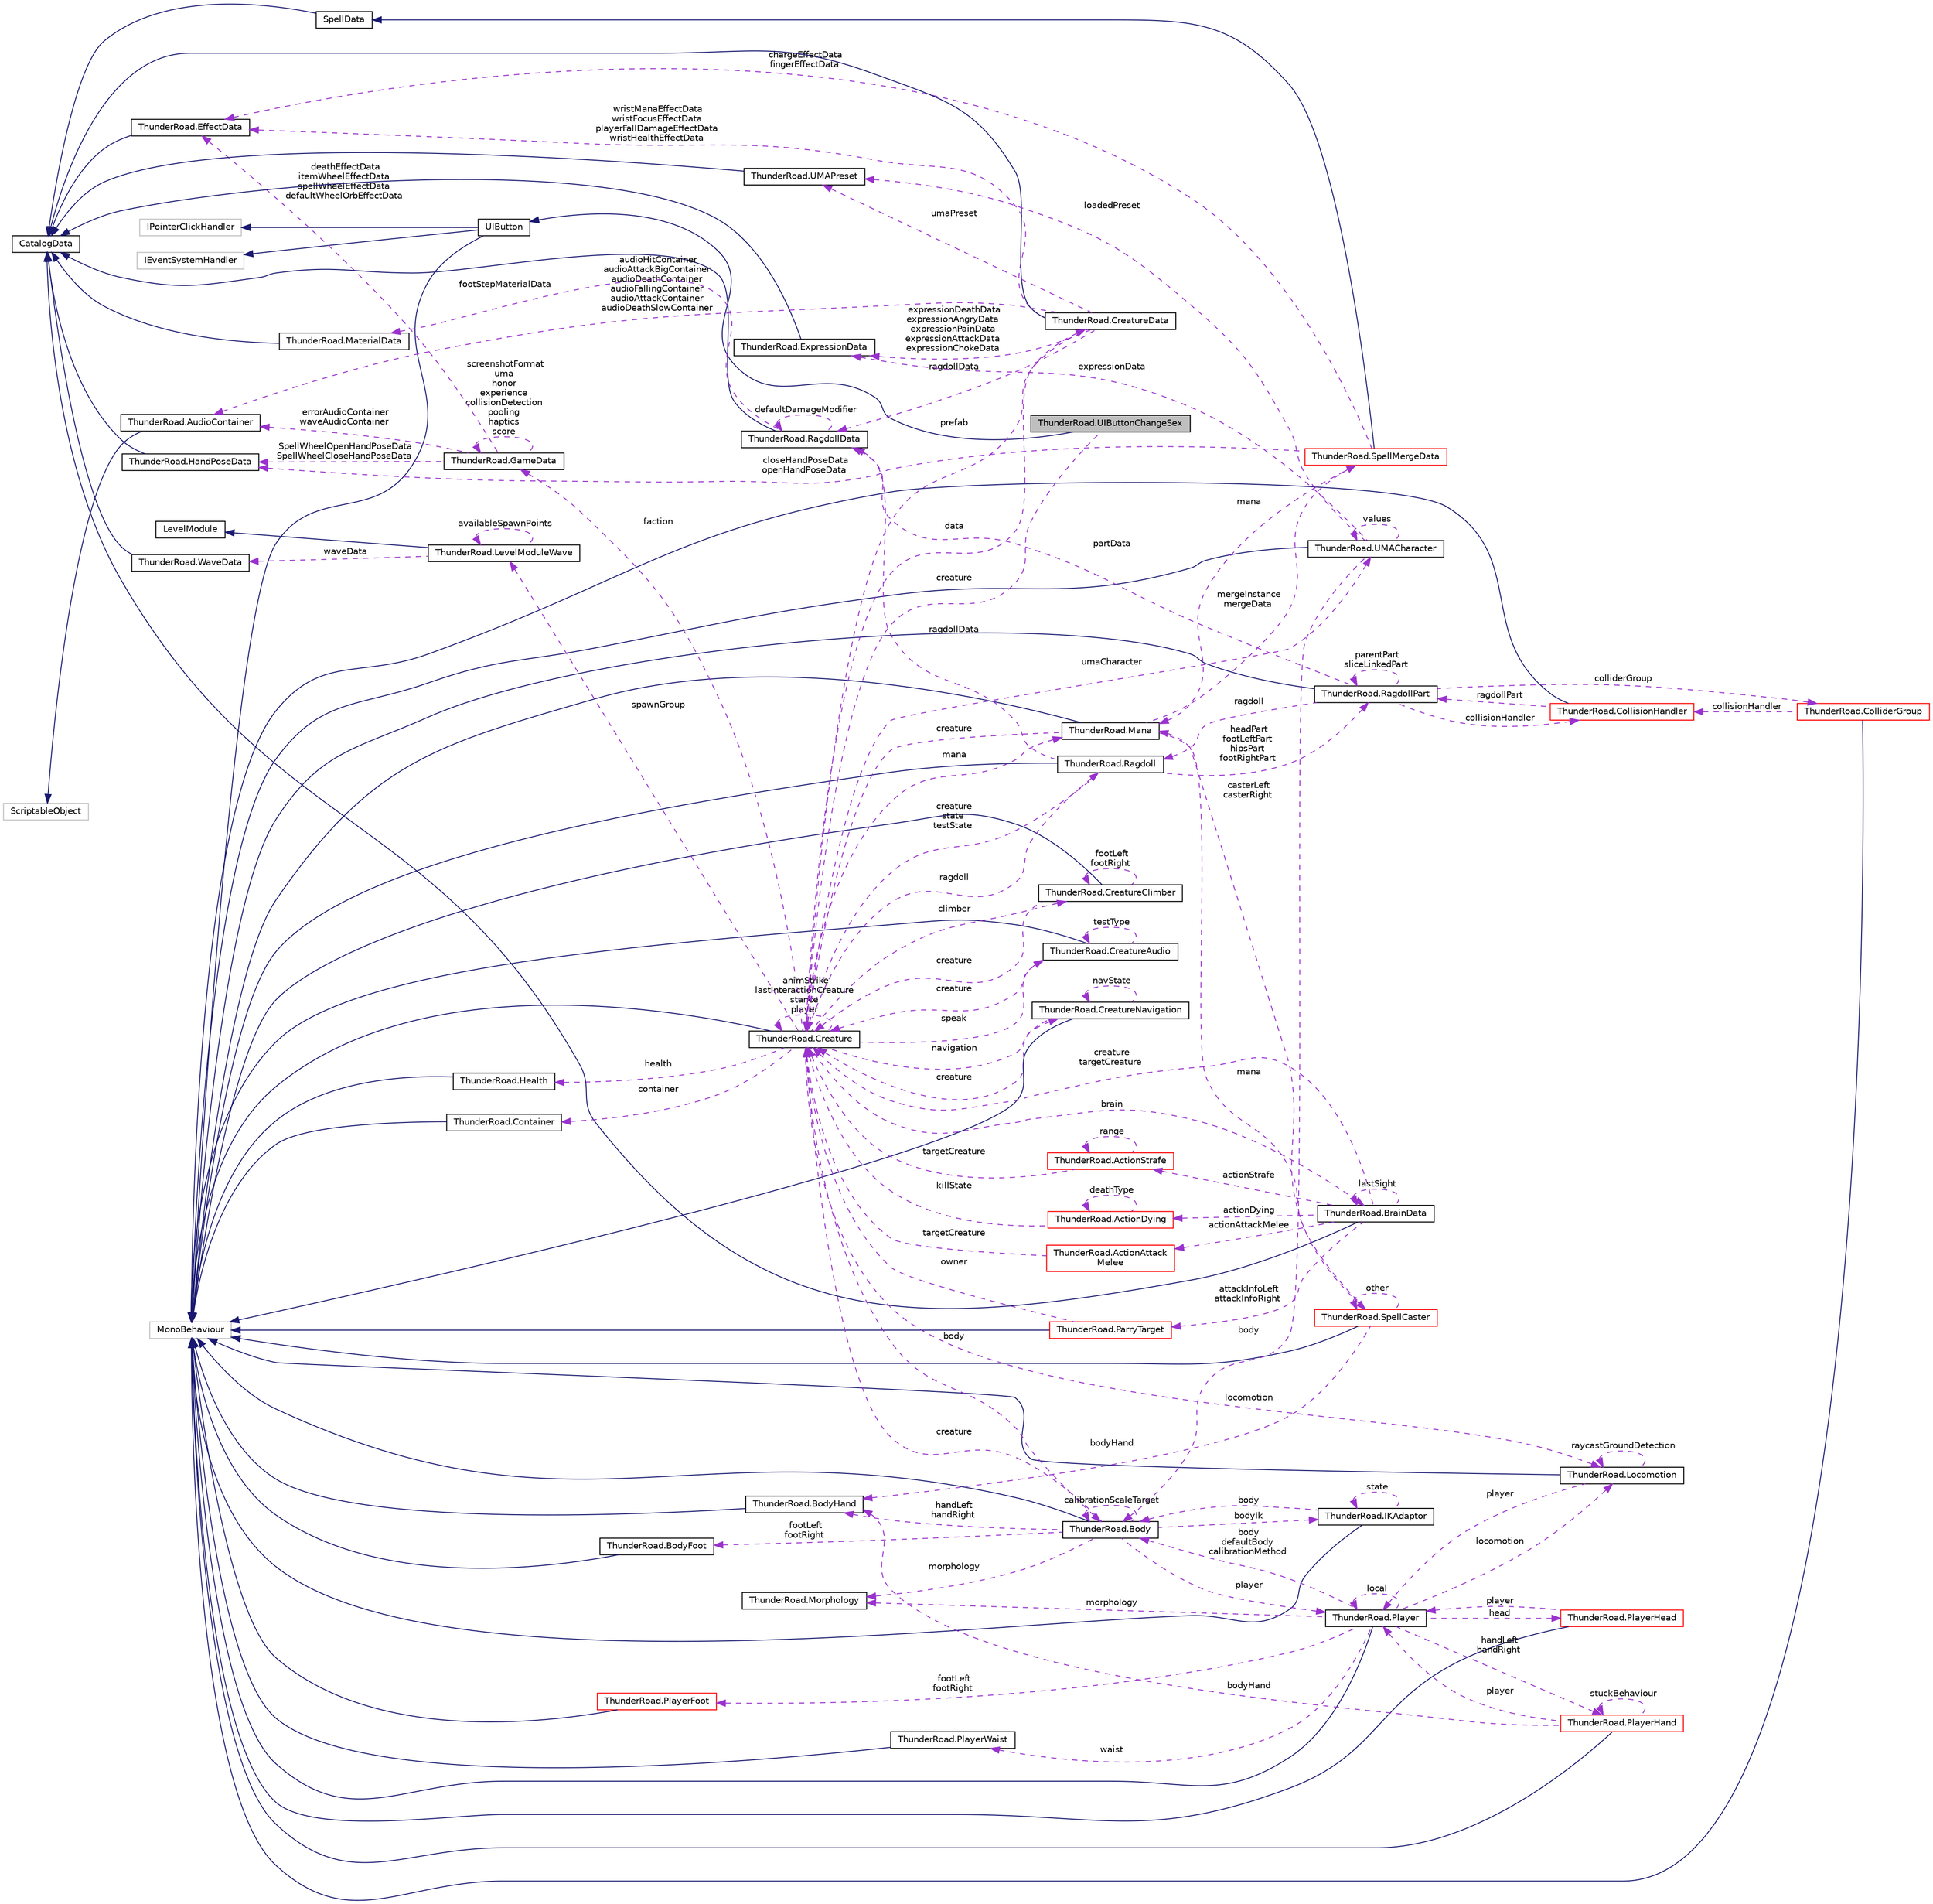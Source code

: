 digraph "ThunderRoad.UIButtonChangeSex"
{
 // LATEX_PDF_SIZE
  edge [fontname="Helvetica",fontsize="10",labelfontname="Helvetica",labelfontsize="10"];
  node [fontname="Helvetica",fontsize="10",shape=record];
  rankdir="LR";
  Node1 [label="ThunderRoad.UIButtonChangeSex",height=0.2,width=0.4,color="black", fillcolor="grey75", style="filled", fontcolor="black",tooltip="Class UIButtonChangeSex. Implements the ThunderRoad.UIButton"];
  Node2 -> Node1 [dir="back",color="midnightblue",fontsize="10",style="solid",fontname="Helvetica"];
  Node2 [label="UIButton",height=0.2,width=0.4,color="black", fillcolor="white", style="filled",URL="$class_thunder_road_1_1_u_i_button.html",tooltip="Class UIButton. Implements the UnityEngine.MonoBehaviour Implements the UnityEngine...."];
  Node3 -> Node2 [dir="back",color="midnightblue",fontsize="10",style="solid",fontname="Helvetica"];
  Node3 [label="MonoBehaviour",height=0.2,width=0.4,color="grey75", fillcolor="white", style="filled",tooltip=" "];
  Node4 -> Node2 [dir="back",color="midnightblue",fontsize="10",style="solid",fontname="Helvetica"];
  Node4 [label="IPointerClickHandler",height=0.2,width=0.4,color="grey75", fillcolor="white", style="filled",tooltip=" "];
  Node5 -> Node2 [dir="back",color="midnightblue",fontsize="10",style="solid",fontname="Helvetica"];
  Node5 [label="IEventSystemHandler",height=0.2,width=0.4,color="grey75", fillcolor="white", style="filled",tooltip=" "];
  Node6 -> Node1 [dir="back",color="darkorchid3",fontsize="10",style="dashed",label=" creature" ,fontname="Helvetica"];
  Node6 [label="ThunderRoad.Creature",height=0.2,width=0.4,color="black", fillcolor="white", style="filled",URL="$class_thunder_road_1_1_creature.html",tooltip="Class Creature. Implements the UnityEngine.MonoBehaviour"];
  Node3 -> Node6 [dir="back",color="midnightblue",fontsize="10",style="solid",fontname="Helvetica"];
  Node7 -> Node6 [dir="back",color="darkorchid3",fontsize="10",style="dashed",label=" climber" ,fontname="Helvetica"];
  Node7 [label="ThunderRoad.CreatureClimber",height=0.2,width=0.4,color="black", fillcolor="white", style="filled",URL="$class_thunder_road_1_1_creature_climber.html",tooltip="Class CreatureClimber. Implements the UnityEngine.MonoBehaviour"];
  Node3 -> Node7 [dir="back",color="midnightblue",fontsize="10",style="solid",fontname="Helvetica"];
  Node7 -> Node7 [dir="back",color="darkorchid3",fontsize="10",style="dashed",label=" footLeft\nfootRight" ,fontname="Helvetica"];
  Node6 -> Node7 [dir="back",color="darkorchid3",fontsize="10",style="dashed",label=" creature" ,fontname="Helvetica"];
  Node8 -> Node6 [dir="back",color="darkorchid3",fontsize="10",style="dashed",label=" health" ,fontname="Helvetica"];
  Node8 [label="ThunderRoad.Health",height=0.2,width=0.4,color="black", fillcolor="white", style="filled",URL="$class_thunder_road_1_1_health.html",tooltip="Class Health. Implements the UnityEngine.MonoBehaviour"];
  Node3 -> Node8 [dir="back",color="midnightblue",fontsize="10",style="solid",fontname="Helvetica"];
  Node9 -> Node6 [dir="back",color="darkorchid3",fontsize="10",style="dashed",label=" faction" ,fontname="Helvetica"];
  Node9 [label="ThunderRoad.GameData",height=0.2,width=0.4,color="black", fillcolor="white", style="filled",URL="$class_thunder_road_1_1_game_data.html",tooltip="Class GameData."];
  Node9 -> Node9 [dir="back",color="darkorchid3",fontsize="10",style="dashed",label=" screenshotFormat\numa\nhonor\nexperience\ncollisionDetection\npooling\nhaptics\nscore" ,fontname="Helvetica"];
  Node10 -> Node9 [dir="back",color="darkorchid3",fontsize="10",style="dashed",label=" deathEffectData\nitemWheelEffectData\nspellWheelEffectData\ndefaultWheelOrbEffectData" ,fontname="Helvetica"];
  Node10 [label="ThunderRoad.EffectData",height=0.2,width=0.4,color="black", fillcolor="white", style="filled",URL="$class_thunder_road_1_1_effect_data.html",tooltip="Class EffectData. Implements the ThunderRoad.CatalogData"];
  Node11 -> Node10 [dir="back",color="midnightblue",fontsize="10",style="solid",fontname="Helvetica"];
  Node11 [label="CatalogData",height=0.2,width=0.4,color="black", fillcolor="white", style="filled",URL="$class_thunder_road_1_1_catalog_data.html",tooltip="Class CatalogData."];
  Node12 -> Node9 [dir="back",color="darkorchid3",fontsize="10",style="dashed",label=" SpellWheelOpenHandPoseData\nSpellWheelCloseHandPoseData" ,fontname="Helvetica"];
  Node12 [label="ThunderRoad.HandPoseData",height=0.2,width=0.4,color="black", fillcolor="white", style="filled",URL="$class_thunder_road_1_1_hand_pose_data.html",tooltip="Class HandPoseData. Implements the ThunderRoad.CatalogData"];
  Node11 -> Node12 [dir="back",color="midnightblue",fontsize="10",style="solid",fontname="Helvetica"];
  Node13 -> Node9 [dir="back",color="darkorchid3",fontsize="10",style="dashed",label=" errorAudioContainer\nwaveAudioContainer" ,fontname="Helvetica"];
  Node13 [label="ThunderRoad.AudioContainer",height=0.2,width=0.4,color="black", fillcolor="white", style="filled",URL="$class_thunder_road_1_1_audio_container.html",tooltip="Class AudioContainer. Implements the UnityEngine.ScriptableObject"];
  Node14 -> Node13 [dir="back",color="midnightblue",fontsize="10",style="solid",fontname="Helvetica"];
  Node14 [label="ScriptableObject",height=0.2,width=0.4,color="grey75", fillcolor="white", style="filled",tooltip=" "];
  Node15 -> Node6 [dir="back",color="darkorchid3",fontsize="10",style="dashed",label=" spawnGroup" ,fontname="Helvetica"];
  Node15 [label="ThunderRoad.LevelModuleWave",height=0.2,width=0.4,color="black", fillcolor="white", style="filled",URL="$class_thunder_road_1_1_level_module_wave.html",tooltip="Class LevelModuleWave. Implements the ThunderRoad.LevelModule"];
  Node16 -> Node15 [dir="back",color="midnightblue",fontsize="10",style="solid",fontname="Helvetica"];
  Node16 [label="LevelModule",height=0.2,width=0.4,color="black", fillcolor="white", style="filled",URL="$class_thunder_road_1_1_level_module.html",tooltip="Class LevelModule."];
  Node15 -> Node15 [dir="back",color="darkorchid3",fontsize="10",style="dashed",label=" availableSpawnPoints" ,fontname="Helvetica"];
  Node17 -> Node15 [dir="back",color="darkorchid3",fontsize="10",style="dashed",label=" waveData" ,fontname="Helvetica"];
  Node17 [label="ThunderRoad.WaveData",height=0.2,width=0.4,color="black", fillcolor="white", style="filled",URL="$class_thunder_road_1_1_wave_data.html",tooltip="Class WaveData. Implements the ThunderRoad.CatalogData"];
  Node11 -> Node17 [dir="back",color="midnightblue",fontsize="10",style="solid",fontname="Helvetica"];
  Node18 -> Node6 [dir="back",color="darkorchid3",fontsize="10",style="dashed",label=" data" ,fontname="Helvetica"];
  Node18 [label="ThunderRoad.CreatureData",height=0.2,width=0.4,color="black", fillcolor="white", style="filled",URL="$class_thunder_road_1_1_creature_data.html",tooltip="Class CreatureData. Implements the ThunderRoad.CatalogData"];
  Node11 -> Node18 [dir="back",color="midnightblue",fontsize="10",style="solid",fontname="Helvetica"];
  Node19 -> Node18 [dir="back",color="darkorchid3",fontsize="10",style="dashed",label=" ragdollData" ,fontname="Helvetica"];
  Node19 [label="ThunderRoad.RagdollData",height=0.2,width=0.4,color="black", fillcolor="white", style="filled",URL="$class_thunder_road_1_1_ragdoll_data.html",tooltip="Class RagdollData. Implements the ThunderRoad.CatalogData"];
  Node11 -> Node19 [dir="back",color="midnightblue",fontsize="10",style="solid",fontname="Helvetica"];
  Node20 -> Node19 [dir="back",color="darkorchid3",fontsize="10",style="dashed",label=" footStepMaterialData" ,fontname="Helvetica"];
  Node20 [label="ThunderRoad.MaterialData",height=0.2,width=0.4,color="black", fillcolor="white", style="filled",URL="$class_thunder_road_1_1_material_data.html",tooltip="Class MaterialData. Implements the ThunderRoad.CatalogData"];
  Node11 -> Node20 [dir="back",color="midnightblue",fontsize="10",style="solid",fontname="Helvetica"];
  Node19 -> Node19 [dir="back",color="darkorchid3",fontsize="10",style="dashed",label=" defaultDamageModifier" ,fontname="Helvetica"];
  Node10 -> Node18 [dir="back",color="darkorchid3",fontsize="10",style="dashed",label=" wristManaEffectData\nwristFocusEffectData\nplayerFallDamageEffectData\nwristHealthEffectData" ,fontname="Helvetica"];
  Node21 -> Node18 [dir="back",color="darkorchid3",fontsize="10",style="dashed",label=" umaPreset" ,fontname="Helvetica"];
  Node21 [label="ThunderRoad.UMAPreset",height=0.2,width=0.4,color="black", fillcolor="white", style="filled",URL="$class_thunder_road_1_1_u_m_a_preset.html",tooltip="Class UMAPreset. Implements the ThunderRoad.CatalogData"];
  Node11 -> Node21 [dir="back",color="midnightblue",fontsize="10",style="solid",fontname="Helvetica"];
  Node13 -> Node18 [dir="back",color="darkorchid3",fontsize="10",style="dashed",label=" audioHitContainer\naudioAttackBigContainer\naudioDeathContainer\naudioFallingContainer\naudioAttackContainer\naudioDeathSlowContainer" ,fontname="Helvetica"];
  Node22 -> Node18 [dir="back",color="darkorchid3",fontsize="10",style="dashed",label=" expressionDeathData\nexpressionAngryData\nexpressionPainData\nexpressionAttackData\nexpressionChokeData" ,fontname="Helvetica"];
  Node22 [label="ThunderRoad.ExpressionData",height=0.2,width=0.4,color="black", fillcolor="white", style="filled",URL="$class_thunder_road_1_1_expression_data.html",tooltip="Class ExpressionData. Implements the ThunderRoad.CatalogData"];
  Node11 -> Node22 [dir="back",color="midnightblue",fontsize="10",style="solid",fontname="Helvetica"];
  Node6 -> Node18 [dir="back",color="darkorchid3",fontsize="10",style="dashed",label=" prefab" ,fontname="Helvetica"];
  Node23 -> Node6 [dir="back",color="darkorchid3",fontsize="10",style="dashed",label=" locomotion" ,fontname="Helvetica"];
  Node23 [label="ThunderRoad.Locomotion",height=0.2,width=0.4,color="black", fillcolor="white", style="filled",URL="$class_thunder_road_1_1_locomotion.html",tooltip="Class Locomotion. Implements the UnityEngine.MonoBehaviour"];
  Node3 -> Node23 [dir="back",color="midnightblue",fontsize="10",style="solid",fontname="Helvetica"];
  Node24 -> Node23 [dir="back",color="darkorchid3",fontsize="10",style="dashed",label=" player" ,fontname="Helvetica"];
  Node24 [label="ThunderRoad.Player",height=0.2,width=0.4,color="black", fillcolor="white", style="filled",URL="$class_thunder_road_1_1_player.html",tooltip="Class Player. Implements the UnityEngine.MonoBehaviour"];
  Node3 -> Node24 [dir="back",color="midnightblue",fontsize="10",style="solid",fontname="Helvetica"];
  Node25 -> Node24 [dir="back",color="darkorchid3",fontsize="10",style="dashed",label=" footLeft\nfootRight" ,fontname="Helvetica"];
  Node25 [label="ThunderRoad.PlayerFoot",height=0.2,width=0.4,color="red", fillcolor="white", style="filled",URL="$class_thunder_road_1_1_player_foot.html",tooltip="Class PlayerFoot. Implements the UnityEngine.MonoBehaviour"];
  Node3 -> Node25 [dir="back",color="midnightblue",fontsize="10",style="solid",fontname="Helvetica"];
  Node24 -> Node24 [dir="back",color="darkorchid3",fontsize="10",style="dashed",label=" local" ,fontname="Helvetica"];
  Node79 -> Node24 [dir="back",color="darkorchid3",fontsize="10",style="dashed",label=" morphology" ,fontname="Helvetica"];
  Node79 [label="ThunderRoad.Morphology",height=0.2,width=0.4,color="black", fillcolor="white", style="filled",URL="$class_thunder_road_1_1_morphology.html",tooltip="Class Morphology."];
  Node23 -> Node24 [dir="back",color="darkorchid3",fontsize="10",style="dashed",label=" locomotion" ,fontname="Helvetica"];
  Node80 -> Node24 [dir="back",color="darkorchid3",fontsize="10",style="dashed",label=" head" ,fontname="Helvetica"];
  Node80 [label="ThunderRoad.PlayerHead",height=0.2,width=0.4,color="red", fillcolor="white", style="filled",URL="$class_thunder_road_1_1_player_head.html",tooltip="Class PlayerHead. Implements the UnityEngine.MonoBehaviour"];
  Node3 -> Node80 [dir="back",color="midnightblue",fontsize="10",style="solid",fontname="Helvetica"];
  Node24 -> Node80 [dir="back",color="darkorchid3",fontsize="10",style="dashed",label=" player" ,fontname="Helvetica"];
  Node81 -> Node24 [dir="back",color="darkorchid3",fontsize="10",style="dashed",label=" body\ndefaultBody\ncalibrationMethod" ,fontname="Helvetica"];
  Node81 [label="ThunderRoad.Body",height=0.2,width=0.4,color="black", fillcolor="white", style="filled",URL="$class_thunder_road_1_1_body.html",tooltip="Class Body. Implements the UnityEngine.MonoBehaviour"];
  Node3 -> Node81 [dir="back",color="midnightblue",fontsize="10",style="solid",fontname="Helvetica"];
  Node24 -> Node81 [dir="back",color="darkorchid3",fontsize="10",style="dashed",label=" player" ,fontname="Helvetica"];
  Node79 -> Node81 [dir="back",color="darkorchid3",fontsize="10",style="dashed",label=" morphology" ,fontname="Helvetica"];
  Node82 -> Node81 [dir="back",color="darkorchid3",fontsize="10",style="dashed",label=" bodyIk" ,fontname="Helvetica"];
  Node82 [label="ThunderRoad.IKAdaptor",height=0.2,width=0.4,color="black", fillcolor="white", style="filled",URL="$class_thunder_road_1_1_i_k_adaptor.html",tooltip="Class IKAdaptor. Implements the UnityEngine.MonoBehaviour"];
  Node3 -> Node82 [dir="back",color="midnightblue",fontsize="10",style="solid",fontname="Helvetica"];
  Node82 -> Node82 [dir="back",color="darkorchid3",fontsize="10",style="dashed",label=" state" ,fontname="Helvetica"];
  Node81 -> Node82 [dir="back",color="darkorchid3",fontsize="10",style="dashed",label=" body" ,fontname="Helvetica"];
  Node81 -> Node81 [dir="back",color="darkorchid3",fontsize="10",style="dashed",label=" calibrationScaleTarget" ,fontname="Helvetica"];
  Node6 -> Node81 [dir="back",color="darkorchid3",fontsize="10",style="dashed",label=" creature" ,fontname="Helvetica"];
  Node48 -> Node81 [dir="back",color="darkorchid3",fontsize="10",style="dashed",label=" handLeft\nhandRight" ,fontname="Helvetica"];
  Node48 [label="ThunderRoad.BodyHand",height=0.2,width=0.4,color="black", fillcolor="white", style="filled",URL="$class_thunder_road_1_1_body_hand.html",tooltip="Class BodyHand. Implements the UnityEngine.MonoBehaviour"];
  Node3 -> Node48 [dir="back",color="midnightblue",fontsize="10",style="solid",fontname="Helvetica"];
  Node83 -> Node81 [dir="back",color="darkorchid3",fontsize="10",style="dashed",label=" footLeft\nfootRight" ,fontname="Helvetica"];
  Node83 [label="ThunderRoad.BodyFoot",height=0.2,width=0.4,color="black", fillcolor="white", style="filled",URL="$class_thunder_road_1_1_body_foot.html",tooltip="Class BodyFoot. Implements the UnityEngine.MonoBehaviour"];
  Node3 -> Node83 [dir="back",color="midnightblue",fontsize="10",style="solid",fontname="Helvetica"];
  Node84 -> Node24 [dir="back",color="darkorchid3",fontsize="10",style="dashed",label=" waist" ,fontname="Helvetica"];
  Node84 [label="ThunderRoad.PlayerWaist",height=0.2,width=0.4,color="black", fillcolor="white", style="filled",URL="$class_thunder_road_1_1_player_waist.html",tooltip="Class PlayerWaist. Implements the UnityEngine.MonoBehaviour"];
  Node3 -> Node84 [dir="back",color="midnightblue",fontsize="10",style="solid",fontname="Helvetica"];
  Node73 -> Node24 [dir="back",color="darkorchid3",fontsize="10",style="dashed",label=" handLeft\nhandRight" ,fontname="Helvetica"];
  Node73 [label="ThunderRoad.PlayerHand",height=0.2,width=0.4,color="red", fillcolor="white", style="filled",URL="$class_thunder_road_1_1_player_hand.html",tooltip="Class PlayerHand. Implements the UnityEngine.MonoBehaviour"];
  Node3 -> Node73 [dir="back",color="midnightblue",fontsize="10",style="solid",fontname="Helvetica"];
  Node24 -> Node73 [dir="back",color="darkorchid3",fontsize="10",style="dashed",label=" player" ,fontname="Helvetica"];
  Node48 -> Node73 [dir="back",color="darkorchid3",fontsize="10",style="dashed",label=" bodyHand" ,fontname="Helvetica"];
  Node73 -> Node73 [dir="back",color="darkorchid3",fontsize="10",style="dashed",label=" stuckBehaviour" ,fontname="Helvetica"];
  Node23 -> Node23 [dir="back",color="darkorchid3",fontsize="10",style="dashed",label=" raycastGroundDetection" ,fontname="Helvetica"];
  Node52 -> Node6 [dir="back",color="darkorchid3",fontsize="10",style="dashed",label=" ragdoll" ,fontname="Helvetica"];
  Node52 [label="ThunderRoad.Ragdoll",height=0.2,width=0.4,color="black", fillcolor="white", style="filled",URL="$class_thunder_road_1_1_ragdoll.html",tooltip="Class Ragdoll. Implements the UnityEngine.MonoBehaviour"];
  Node3 -> Node52 [dir="back",color="midnightblue",fontsize="10",style="solid",fontname="Helvetica"];
  Node19 -> Node52 [dir="back",color="darkorchid3",fontsize="10",style="dashed",label=" ragdollData" ,fontname="Helvetica"];
  Node53 -> Node52 [dir="back",color="darkorchid3",fontsize="10",style="dashed",label=" headPart\nfootLeftPart\nhipsPart\nfootRightPart" ,fontname="Helvetica"];
  Node53 [label="ThunderRoad.RagdollPart",height=0.2,width=0.4,color="black", fillcolor="white", style="filled",URL="$class_thunder_road_1_1_ragdoll_part.html",tooltip="Class RagdollPart. Implements the UnityEngine.MonoBehaviour"];
  Node3 -> Node53 [dir="back",color="midnightblue",fontsize="10",style="solid",fontname="Helvetica"];
  Node54 -> Node53 [dir="back",color="darkorchid3",fontsize="10",style="dashed",label=" collisionHandler" ,fontname="Helvetica"];
  Node54 [label="ThunderRoad.CollisionHandler",height=0.2,width=0.4,color="red", fillcolor="white", style="filled",URL="$class_thunder_road_1_1_collision_handler.html",tooltip="Class CollisionHandler. Implements the UnityEngine.MonoBehaviour"];
  Node3 -> Node54 [dir="back",color="midnightblue",fontsize="10",style="solid",fontname="Helvetica"];
  Node53 -> Node54 [dir="back",color="darkorchid3",fontsize="10",style="dashed",label=" ragdollPart" ,fontname="Helvetica"];
  Node19 -> Node53 [dir="back",color="darkorchid3",fontsize="10",style="dashed",label=" partData" ,fontname="Helvetica"];
  Node53 -> Node53 [dir="back",color="darkorchid3",fontsize="10",style="dashed",label=" parentPart\nsliceLinkedPart" ,fontname="Helvetica"];
  Node52 -> Node53 [dir="back",color="darkorchid3",fontsize="10",style="dashed",label=" ragdoll" ,fontname="Helvetica"];
  Node56 -> Node53 [dir="back",color="darkorchid3",fontsize="10",style="dashed",label=" colliderGroup" ,fontname="Helvetica"];
  Node56 [label="ThunderRoad.ColliderGroup",height=0.2,width=0.4,color="red", fillcolor="white", style="filled",URL="$class_thunder_road_1_1_collider_group.html",tooltip="Class ColliderGroup. Implements the UnityEngine.MonoBehaviour"];
  Node3 -> Node56 [dir="back",color="midnightblue",fontsize="10",style="solid",fontname="Helvetica"];
  Node54 -> Node56 [dir="back",color="darkorchid3",fontsize="10",style="dashed",label=" collisionHandler" ,fontname="Helvetica"];
  Node6 -> Node52 [dir="back",color="darkorchid3",fontsize="10",style="dashed",label=" creature\nstate\ntestState" ,fontname="Helvetica"];
  Node81 -> Node6 [dir="back",color="darkorchid3",fontsize="10",style="dashed",label=" body" ,fontname="Helvetica"];
  Node85 -> Node6 [dir="back",color="darkorchid3",fontsize="10",style="dashed",label=" speak" ,fontname="Helvetica"];
  Node85 [label="ThunderRoad.CreatureAudio",height=0.2,width=0.4,color="black", fillcolor="white", style="filled",URL="$class_thunder_road_1_1_creature_audio.html",tooltip="Class CreatureAudio. Implements the UnityEngine.MonoBehaviour"];
  Node3 -> Node85 [dir="back",color="midnightblue",fontsize="10",style="solid",fontname="Helvetica"];
  Node85 -> Node85 [dir="back",color="darkorchid3",fontsize="10",style="dashed",label=" testType" ,fontname="Helvetica"];
  Node6 -> Node85 [dir="back",color="darkorchid3",fontsize="10",style="dashed",label=" creature" ,fontname="Helvetica"];
  Node6 -> Node6 [dir="back",color="darkorchid3",fontsize="10",style="dashed",label=" animStrike\nlastInteractionCreature\nstance\nplayer" ,fontname="Helvetica"];
  Node45 -> Node6 [dir="back",color="darkorchid3",fontsize="10",style="dashed",label=" mana" ,fontname="Helvetica"];
  Node45 [label="ThunderRoad.Mana",height=0.2,width=0.4,color="black", fillcolor="white", style="filled",URL="$class_thunder_road_1_1_mana.html",tooltip="Class Mana. Implements the UnityEngine.MonoBehaviour"];
  Node3 -> Node45 [dir="back",color="midnightblue",fontsize="10",style="solid",fontname="Helvetica"];
  Node46 -> Node45 [dir="back",color="darkorchid3",fontsize="10",style="dashed",label=" mergeInstance\nmergeData" ,fontname="Helvetica"];
  Node46 [label="ThunderRoad.SpellMergeData",height=0.2,width=0.4,color="red", fillcolor="white", style="filled",URL="$class_thunder_road_1_1_spell_merge_data.html",tooltip="Class SpellMergeData. Implements the ThunderRoad.SpellData"];
  Node42 -> Node46 [dir="back",color="midnightblue",fontsize="10",style="solid",fontname="Helvetica"];
  Node42 [label="SpellData",height=0.2,width=0.4,color="black", fillcolor="white", style="filled",URL="$class_thunder_road_1_1_spell_data.html",tooltip="Class SpellData. Implements the ThunderRoad.CatalogData"];
  Node11 -> Node42 [dir="back",color="midnightblue",fontsize="10",style="solid",fontname="Helvetica"];
  Node10 -> Node46 [dir="back",color="darkorchid3",fontsize="10",style="dashed",label=" chargeEffectData\nfingerEffectData" ,fontname="Helvetica"];
  Node12 -> Node46 [dir="back",color="darkorchid3",fontsize="10",style="dashed",label=" closeHandPoseData\nopenHandPoseData" ,fontname="Helvetica"];
  Node45 -> Node46 [dir="back",color="darkorchid3",fontsize="10",style="dashed",label=" mana" ,fontname="Helvetica"];
  Node40 -> Node45 [dir="back",color="darkorchid3",fontsize="10",style="dashed",label=" casterLeft\ncasterRight" ,fontname="Helvetica"];
  Node40 [label="ThunderRoad.SpellCaster",height=0.2,width=0.4,color="red", fillcolor="white", style="filled",URL="$class_thunder_road_1_1_spell_caster.html",tooltip="Class SpellCaster. Implements the UnityEngine.MonoBehaviour"];
  Node3 -> Node40 [dir="back",color="midnightblue",fontsize="10",style="solid",fontname="Helvetica"];
  Node40 -> Node40 [dir="back",color="darkorchid3",fontsize="10",style="dashed",label=" other" ,fontname="Helvetica"];
  Node45 -> Node40 [dir="back",color="darkorchid3",fontsize="10",style="dashed",label=" mana" ,fontname="Helvetica"];
  Node48 -> Node40 [dir="back",color="darkorchid3",fontsize="10",style="dashed",label=" bodyHand" ,fontname="Helvetica"];
  Node6 -> Node45 [dir="back",color="darkorchid3",fontsize="10",style="dashed",label=" creature" ,fontname="Helvetica"];
  Node86 -> Node6 [dir="back",color="darkorchid3",fontsize="10",style="dashed",label=" umaCharacter" ,fontname="Helvetica"];
  Node86 [label="ThunderRoad.UMACharacter",height=0.2,width=0.4,color="black", fillcolor="white", style="filled",URL="$class_thunder_road_1_1_u_m_a_character.html",tooltip="Class UMACharacter. Implements the UnityEngine.MonoBehaviour"];
  Node3 -> Node86 [dir="back",color="midnightblue",fontsize="10",style="solid",fontname="Helvetica"];
  Node21 -> Node86 [dir="back",color="darkorchid3",fontsize="10",style="dashed",label=" loadedPreset" ,fontname="Helvetica"];
  Node81 -> Node86 [dir="back",color="darkorchid3",fontsize="10",style="dashed",label=" body" ,fontname="Helvetica"];
  Node22 -> Node86 [dir="back",color="darkorchid3",fontsize="10",style="dashed",label=" expressionData" ,fontname="Helvetica"];
  Node86 -> Node86 [dir="back",color="darkorchid3",fontsize="10",style="dashed",label=" values" ,fontname="Helvetica"];
  Node87 -> Node6 [dir="back",color="darkorchid3",fontsize="10",style="dashed",label=" container" ,fontname="Helvetica"];
  Node87 [label="ThunderRoad.Container",height=0.2,width=0.4,color="black", fillcolor="white", style="filled",URL="$class_thunder_road_1_1_container.html",tooltip="Class Container. Implements the UnityEngine.MonoBehaviour"];
  Node3 -> Node87 [dir="back",color="midnightblue",fontsize="10",style="solid",fontname="Helvetica"];
  Node88 -> Node6 [dir="back",color="darkorchid3",fontsize="10",style="dashed",label=" brain" ,fontname="Helvetica"];
  Node88 [label="ThunderRoad.BrainData",height=0.2,width=0.4,color="black", fillcolor="white", style="filled",URL="$class_thunder_road_1_1_brain_data.html",tooltip="Class BrainData. Implements the ThunderRoad.CatalogData"];
  Node11 -> Node88 [dir="back",color="midnightblue",fontsize="10",style="solid",fontname="Helvetica"];
  Node89 -> Node88 [dir="back",color="darkorchid3",fontsize="10",style="dashed",label=" actionDying" ,fontname="Helvetica"];
  Node89 [label="ThunderRoad.ActionDying",height=0.2,width=0.4,color="red", fillcolor="white", style="filled",URL="$class_thunder_road_1_1_action_dying.html",tooltip="Class ActionDying. Implements the ThunderRoad.Action"];
  Node89 -> Node89 [dir="back",color="darkorchid3",fontsize="10",style="dashed",label=" deathType" ,fontname="Helvetica"];
  Node6 -> Node89 [dir="back",color="darkorchid3",fontsize="10",style="dashed",label=" killState" ,fontname="Helvetica"];
  Node92 -> Node88 [dir="back",color="darkorchid3",fontsize="10",style="dashed",label=" attackInfoLeft\nattackInfoRight" ,fontname="Helvetica"];
  Node92 [label="ThunderRoad.ParryTarget",height=0.2,width=0.4,color="red", fillcolor="white", style="filled",URL="$class_thunder_road_1_1_parry_target.html",tooltip="Class ParryTarget. Implements the UnityEngine.MonoBehaviour"];
  Node3 -> Node92 [dir="back",color="midnightblue",fontsize="10",style="solid",fontname="Helvetica"];
  Node6 -> Node92 [dir="back",color="darkorchid3",fontsize="10",style="dashed",label=" owner" ,fontname="Helvetica"];
  Node94 -> Node88 [dir="back",color="darkorchid3",fontsize="10",style="dashed",label=" actionAttackMelee" ,fontname="Helvetica"];
  Node94 [label="ThunderRoad.ActionAttack\lMelee",height=0.2,width=0.4,color="red", fillcolor="white", style="filled",URL="$class_thunder_road_1_1_action_attack_melee.html",tooltip="Class ActionAttackMelee. Implements the ThunderRoad.Action"];
  Node6 -> Node94 [dir="back",color="darkorchid3",fontsize="10",style="dashed",label=" targetCreature" ,fontname="Helvetica"];
  Node6 -> Node88 [dir="back",color="darkorchid3",fontsize="10",style="dashed",label=" creature\ntargetCreature" ,fontname="Helvetica"];
  Node88 -> Node88 [dir="back",color="darkorchid3",fontsize="10",style="dashed",label=" lastSight" ,fontname="Helvetica"];
  Node95 -> Node88 [dir="back",color="darkorchid3",fontsize="10",style="dashed",label=" actionStrafe" ,fontname="Helvetica"];
  Node95 [label="ThunderRoad.ActionStrafe",height=0.2,width=0.4,color="red", fillcolor="white", style="filled",URL="$class_thunder_road_1_1_action_strafe.html",tooltip="Class ActionStrafe. Implements the ThunderRoad.Action"];
  Node6 -> Node95 [dir="back",color="darkorchid3",fontsize="10",style="dashed",label=" targetCreature" ,fontname="Helvetica"];
  Node95 -> Node95 [dir="back",color="darkorchid3",fontsize="10",style="dashed",label=" range" ,fontname="Helvetica"];
  Node96 -> Node6 [dir="back",color="darkorchid3",fontsize="10",style="dashed",label=" navigation" ,fontname="Helvetica"];
  Node96 [label="ThunderRoad.CreatureNavigation",height=0.2,width=0.4,color="black", fillcolor="white", style="filled",URL="$class_thunder_road_1_1_creature_navigation.html",tooltip="Class CreatureNavigation. Implements the UnityEngine.MonoBehaviour"];
  Node3 -> Node96 [dir="back",color="midnightblue",fontsize="10",style="solid",fontname="Helvetica"];
  Node6 -> Node96 [dir="back",color="darkorchid3",fontsize="10",style="dashed",label=" creature" ,fontname="Helvetica"];
  Node96 -> Node96 [dir="back",color="darkorchid3",fontsize="10",style="dashed",label=" navState" ,fontname="Helvetica"];
}
